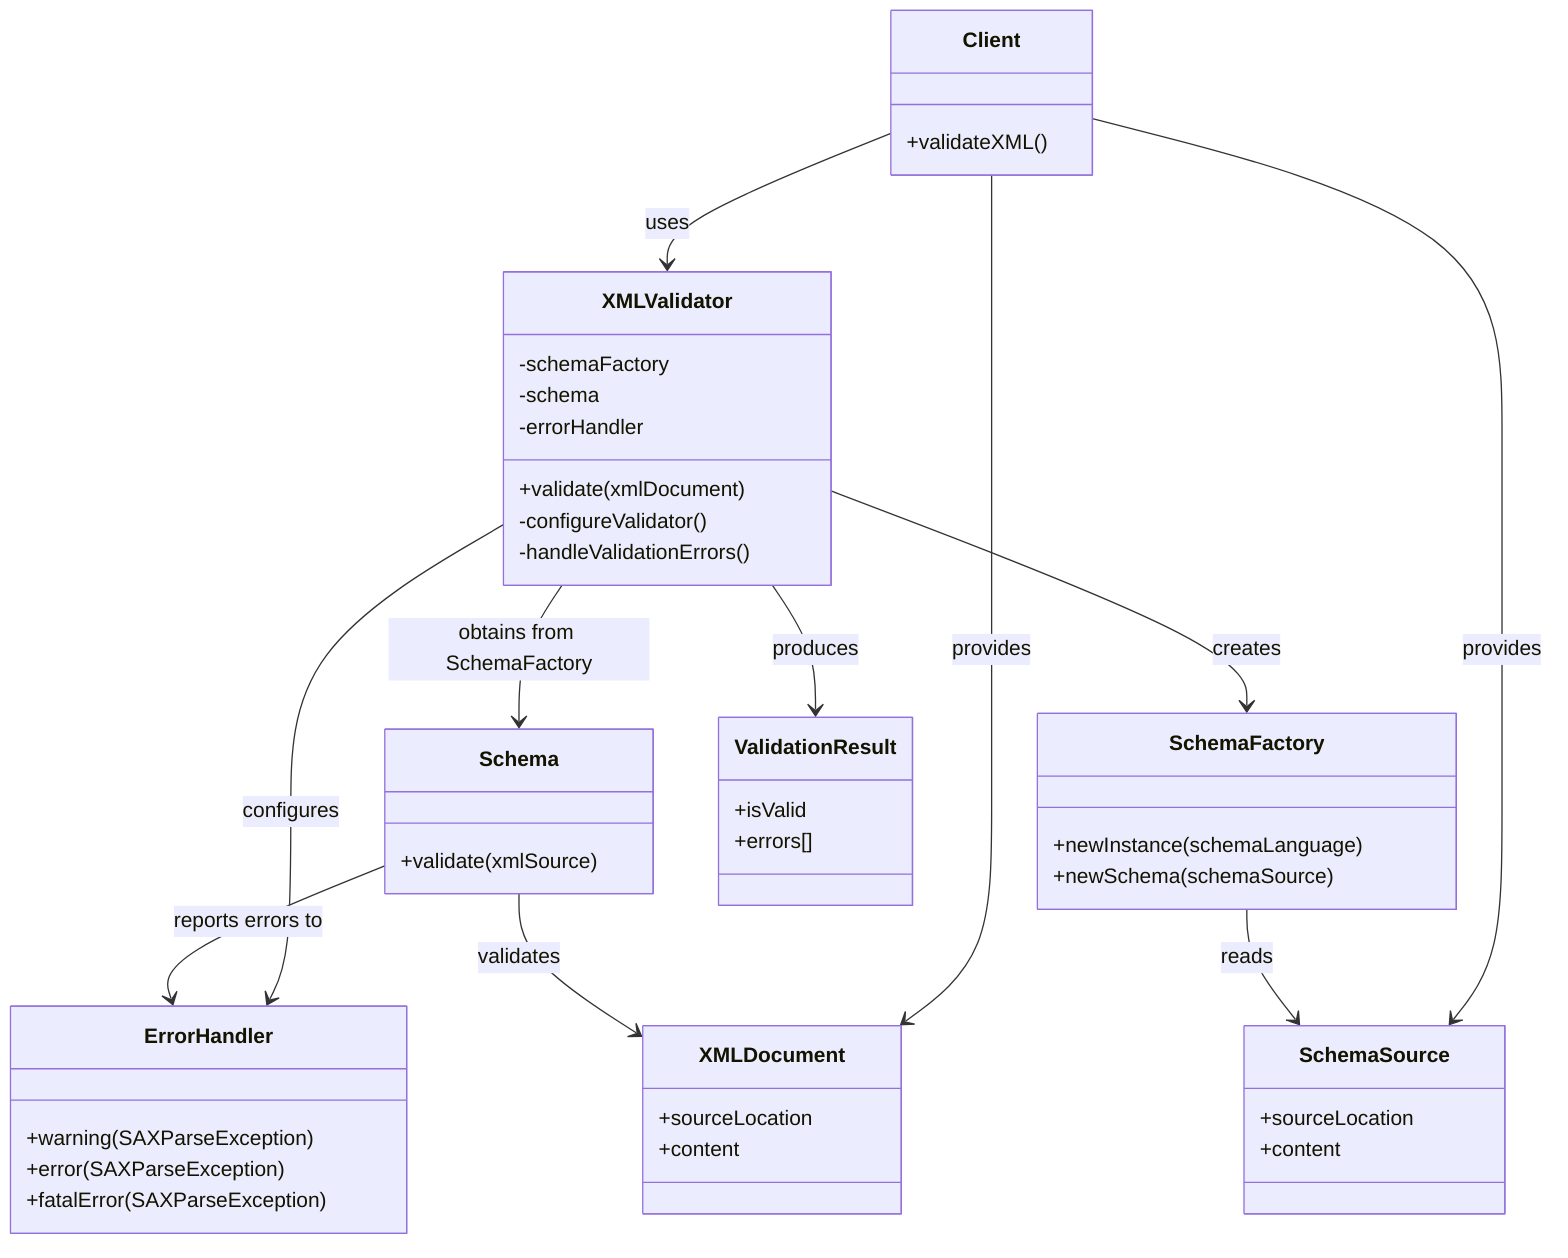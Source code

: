 classDiagram
    class Client {
        +validateXML()
    }
    
    class XMLValidator {
        -schemaFactory
        -schema
        -errorHandler
        +validate(xmlDocument)
        -configureValidator()
        -handleValidationErrors()
    }
    
    class SchemaFactory {
        +newInstance(schemaLanguage)
        +newSchema(schemaSource)
    }
    
    class Schema {
        +validate(xmlSource)
    }
    
    class ErrorHandler {
        +warning(SAXParseException)
        +error(SAXParseException)
        +fatalError(SAXParseException)
    }
    
    class XMLDocument {
        +sourceLocation
        +content
    }
    
    class SchemaSource {
        +sourceLocation
        +content
    }
    
    class ValidationResult {
        +isValid
        +errors[]
    }
    
    Client --> XMLValidator: uses
    Client --> XMLDocument: provides
    Client --> SchemaSource: provides
    XMLValidator --> SchemaFactory: creates
    XMLValidator --> Schema: obtains from SchemaFactory
    XMLValidator --> ErrorHandler: configures
    XMLValidator --> ValidationResult: produces
    Schema --> XMLDocument: validates
    Schema --> ErrorHandler: reports errors to
    SchemaFactory --> SchemaSource: reads